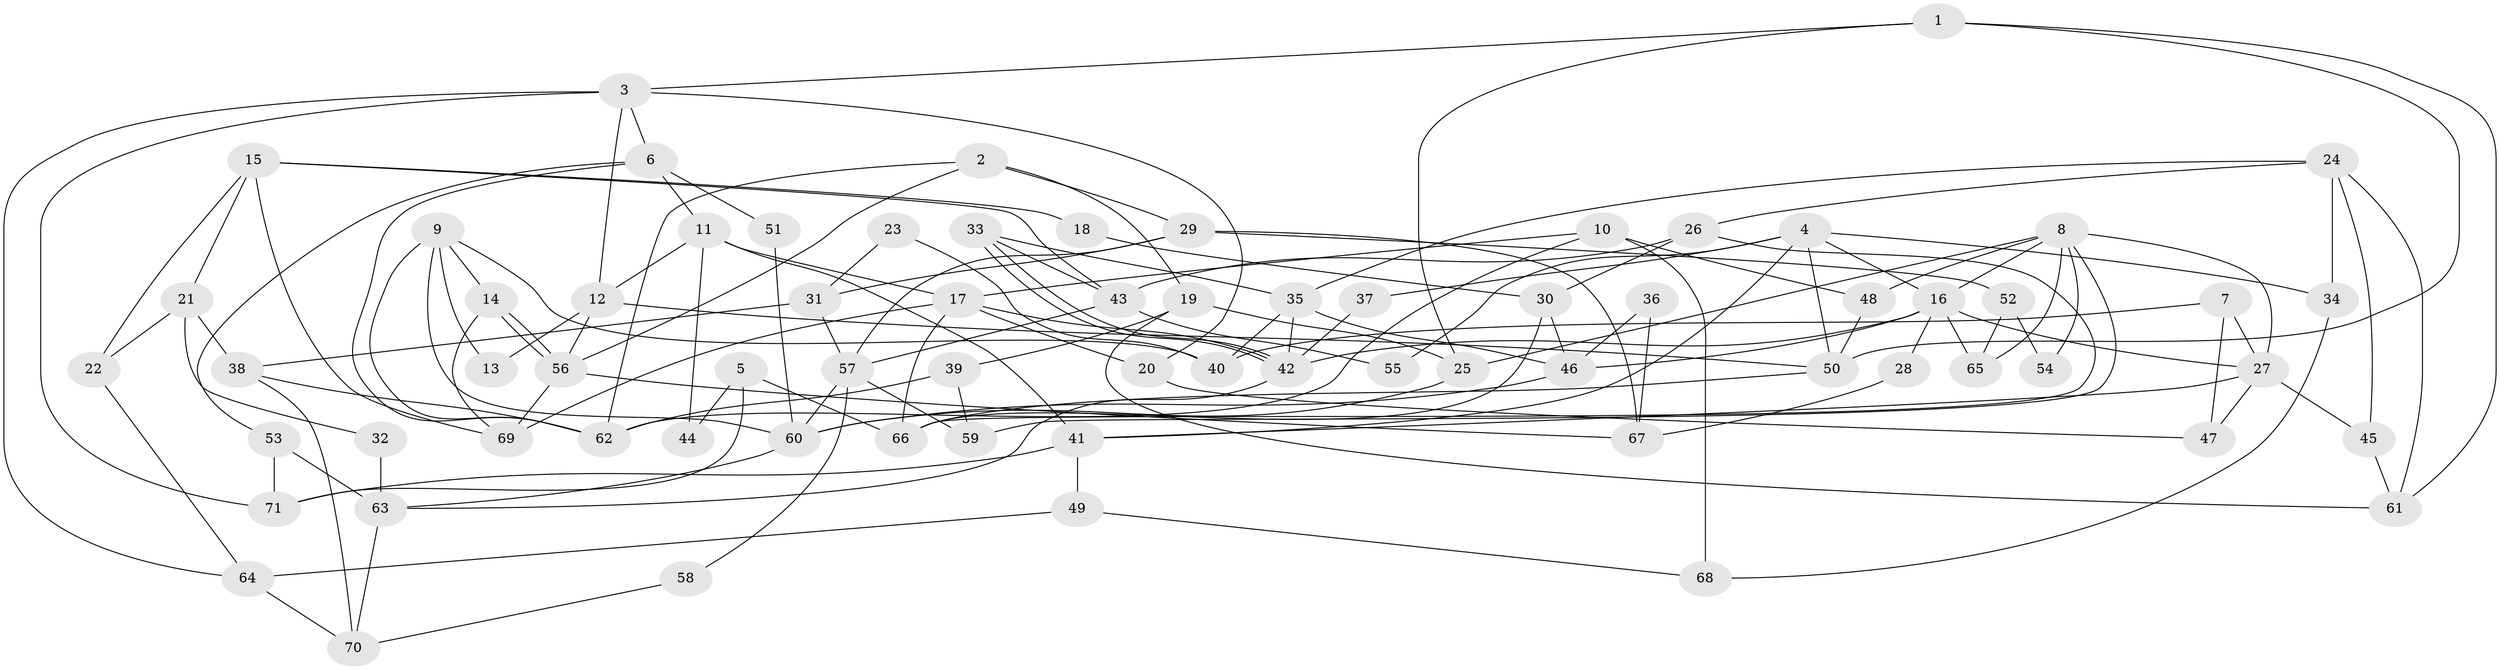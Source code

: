// Generated by graph-tools (version 1.1) at 2025/36/03/09/25 02:36:01]
// undirected, 71 vertices, 142 edges
graph export_dot {
graph [start="1"]
  node [color=gray90,style=filled];
  1;
  2;
  3;
  4;
  5;
  6;
  7;
  8;
  9;
  10;
  11;
  12;
  13;
  14;
  15;
  16;
  17;
  18;
  19;
  20;
  21;
  22;
  23;
  24;
  25;
  26;
  27;
  28;
  29;
  30;
  31;
  32;
  33;
  34;
  35;
  36;
  37;
  38;
  39;
  40;
  41;
  42;
  43;
  44;
  45;
  46;
  47;
  48;
  49;
  50;
  51;
  52;
  53;
  54;
  55;
  56;
  57;
  58;
  59;
  60;
  61;
  62;
  63;
  64;
  65;
  66;
  67;
  68;
  69;
  70;
  71;
  1 -- 25;
  1 -- 50;
  1 -- 3;
  1 -- 61;
  2 -- 56;
  2 -- 29;
  2 -- 19;
  2 -- 62;
  3 -- 71;
  3 -- 6;
  3 -- 12;
  3 -- 20;
  3 -- 64;
  4 -- 41;
  4 -- 16;
  4 -- 34;
  4 -- 37;
  4 -- 50;
  4 -- 55;
  5 -- 66;
  5 -- 71;
  5 -- 44;
  6 -- 62;
  6 -- 11;
  6 -- 51;
  6 -- 53;
  7 -- 47;
  7 -- 27;
  7 -- 40;
  8 -- 27;
  8 -- 25;
  8 -- 16;
  8 -- 48;
  8 -- 54;
  8 -- 59;
  8 -- 65;
  9 -- 62;
  9 -- 40;
  9 -- 13;
  9 -- 14;
  9 -- 60;
  10 -- 17;
  10 -- 48;
  10 -- 62;
  10 -- 68;
  11 -- 17;
  11 -- 12;
  11 -- 41;
  11 -- 44;
  12 -- 13;
  12 -- 50;
  12 -- 56;
  14 -- 56;
  14 -- 56;
  14 -- 69;
  15 -- 69;
  15 -- 43;
  15 -- 18;
  15 -- 21;
  15 -- 22;
  16 -- 42;
  16 -- 27;
  16 -- 28;
  16 -- 46;
  16 -- 65;
  17 -- 69;
  17 -- 66;
  17 -- 20;
  17 -- 42;
  18 -- 30;
  19 -- 61;
  19 -- 25;
  19 -- 39;
  20 -- 47;
  21 -- 38;
  21 -- 22;
  21 -- 32;
  22 -- 64;
  23 -- 31;
  23 -- 40;
  24 -- 34;
  24 -- 35;
  24 -- 26;
  24 -- 45;
  24 -- 61;
  25 -- 60;
  26 -- 43;
  26 -- 30;
  26 -- 66;
  27 -- 45;
  27 -- 41;
  27 -- 47;
  28 -- 67;
  29 -- 57;
  29 -- 31;
  29 -- 52;
  29 -- 67;
  30 -- 66;
  30 -- 46;
  31 -- 57;
  31 -- 38;
  32 -- 63;
  33 -- 42;
  33 -- 42;
  33 -- 35;
  33 -- 43;
  34 -- 68;
  35 -- 46;
  35 -- 42;
  35 -- 40;
  36 -- 46;
  36 -- 67;
  37 -- 42;
  38 -- 70;
  38 -- 62;
  39 -- 62;
  39 -- 59;
  41 -- 49;
  41 -- 71;
  42 -- 63;
  43 -- 57;
  43 -- 55;
  45 -- 61;
  46 -- 60;
  48 -- 50;
  49 -- 64;
  49 -- 68;
  50 -- 66;
  51 -- 60;
  52 -- 65;
  52 -- 54;
  53 -- 63;
  53 -- 71;
  56 -- 67;
  56 -- 69;
  57 -- 60;
  57 -- 59;
  57 -- 58;
  58 -- 70;
  60 -- 63;
  63 -- 70;
  64 -- 70;
}
